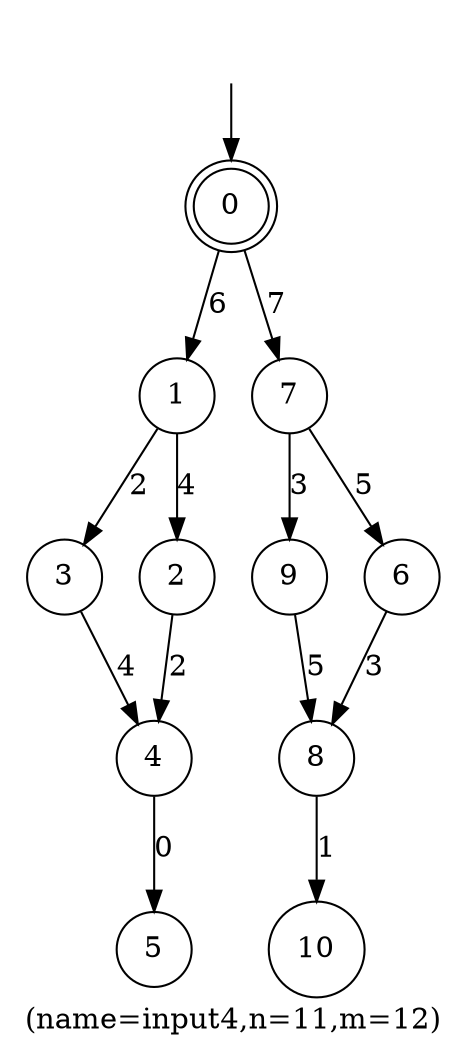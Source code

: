 digraph input4{
	label="(name=input4,n=11,m=12)";
	_nil [style = "invis"];
	node [shape = doublecircle]; 0;
	node [shape = circle];
	_nil -> 0;
	4->5[label="0"];
	8->10[label="1"];
	1->3[label="2"];
	2->4[label="2"];
	7->9[label="3"];
	6->8[label="3"];
	1->2[label="4"];
	3->4[label="4"];
	7->6[label="5"];
	9->8[label="5"];
	0->1[label="6"];
	0->7[label="7"];
}

